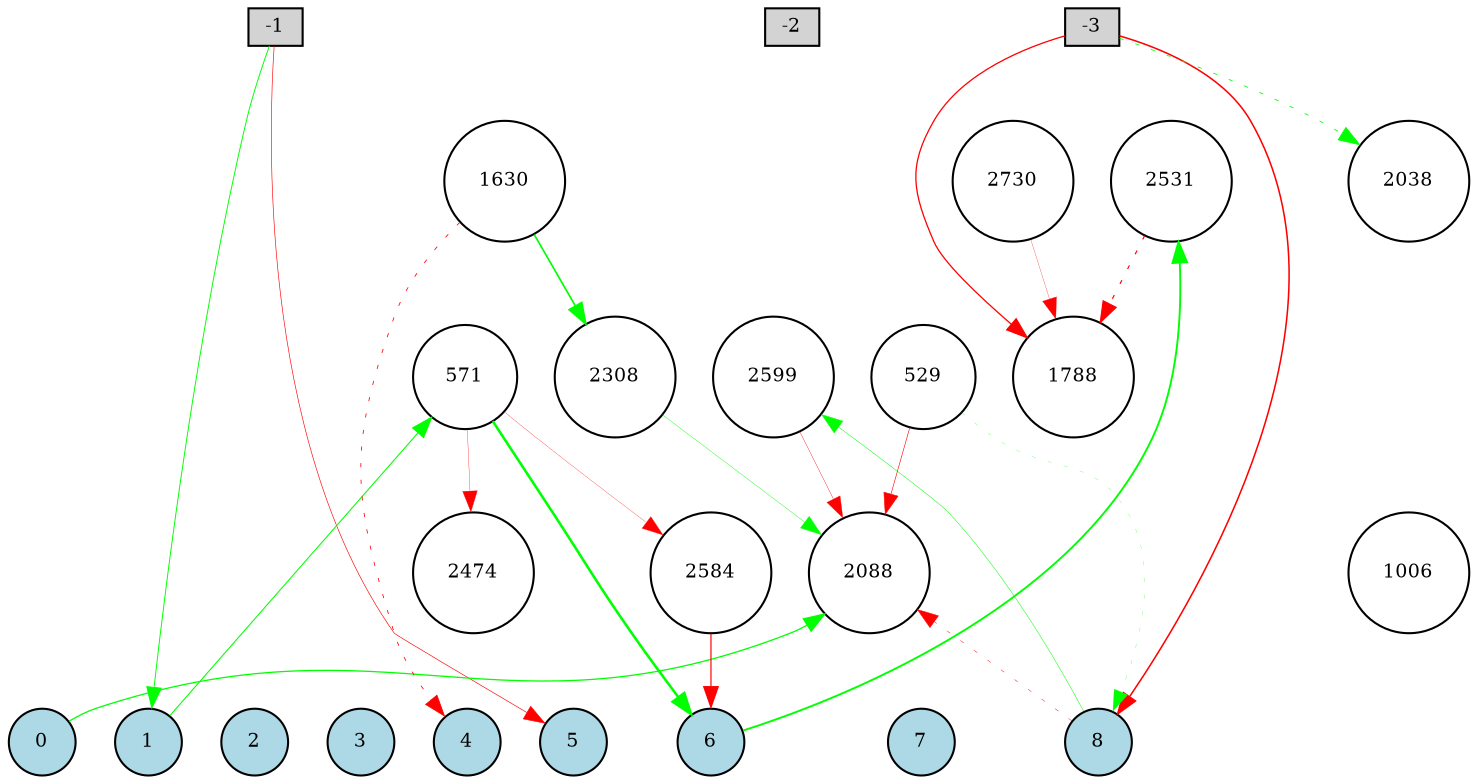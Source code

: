 digraph {
	node [fontsize=9 height=0.2 shape=circle width=0.2]
	subgraph inputs {
		node [shape=box style=filled]
		rank=source
		-1 [fillcolor=lightgray]
		-2 [fillcolor=lightgray]
		-1 -> -2 [style=invis]
		-3 [fillcolor=lightgray]
		-2 -> -3 [style=invis]
	}
	subgraph outputs {
		node [style=filled]
		rank=sink
		0 [fillcolor=lightblue fontsize=9 height=0.2 shape=circle width=0.2]
		1 [fillcolor=lightblue fontsize=9 height=0.2 shape=circle width=0.2]
		0 -> 1 [style=invis]
		2 [fillcolor=lightblue fontsize=9 height=0.2 shape=circle width=0.2]
		1 -> 2 [style=invis]
		3 [fillcolor=lightblue fontsize=9 height=0.2 shape=circle width=0.2]
		2 -> 3 [style=invis]
		4 [fillcolor=lightblue fontsize=9 height=0.2 shape=circle width=0.2]
		3 -> 4 [style=invis]
		5 [fillcolor=lightblue fontsize=9 height=0.2 shape=circle width=0.2]
		4 -> 5 [style=invis]
		6 [fillcolor=lightblue fontsize=9 height=0.2 shape=circle width=0.2]
		5 -> 6 [style=invis]
		7 [fillcolor=lightblue fontsize=9 height=0.2 shape=circle width=0.2]
		6 -> 7 [style=invis]
		8 [fillcolor=lightblue fontsize=9 height=0.2 shape=circle width=0.2]
		7 -> 8 [style=invis]
	}
	2308 [fillcolor=white style=filled]
	529 [fillcolor=white style=filled]
	2584 [fillcolor=white style=filled]
	2599 [fillcolor=white style=filled]
	2088 [fillcolor=white style=filled]
	2474 [fillcolor=white style=filled]
	2730 [fillcolor=white style=filled]
	571 [fillcolor=white style=filled]
	1630 [fillcolor=white style=filled]
	2531 [fillcolor=white style=filled]
	1006 [fillcolor=white style=filled]
	2038 [fillcolor=white style=filled]
	1788 [fillcolor=white style=filled]
	571 -> 6 [color=green penwidth=1.2250443720818278 style=solid]
	-1 -> 1 [color=green penwidth=0.46047436254634977 style=solid]
	1 -> 571 [color=green penwidth=0.5077852216565686 style=solid]
	1630 -> 4 [color=red penwidth=0.38751625795430167 style=dotted]
	-3 -> 1788 [color=red penwidth=0.6143322068444987 style=solid]
	-3 -> 2038 [color=green penwidth=0.39427301822269367 style=dotted]
	1630 -> 2308 [color=green penwidth=0.8049205396225234 style=solid]
	2308 -> 2088 [color=green penwidth=0.19181098608218128 style=solid]
	8 -> 2088 [color=red penwidth=0.21363947773710468 style=dotted]
	571 -> 2474 [color=red penwidth=0.1570950593047395 style=solid]
	-3 -> 8 [color=red penwidth=0.7425925130871779 style=solid]
	2531 -> 1788 [color=red penwidth=0.5617282454385397 style=dotted]
	6 -> 2531 [color=green penwidth=0.9160308809906598 style=solid]
	571 -> 2584 [color=red penwidth=0.13754481145304037 style=solid]
	2584 -> 6 [color=red penwidth=0.5690651908726642 style=solid]
	8 -> 2599 [color=green penwidth=0.2364564956605104 style=solid]
	2599 -> 2088 [color=red penwidth=0.180420075716257 style=solid]
	529 -> 8 [color=green penwidth=0.11636529487015251 style=dotted]
	-1 -> 5 [color=red penwidth=0.30400228072141733 style=solid]
	0 -> 2088 [color=green penwidth=0.6153426862768169 style=solid]
	2730 -> 1788 [color=red penwidth=0.13328256685902878 style=solid]
	529 -> 2088 [color=red penwidth=0.28319045391239506 style=solid]
}
